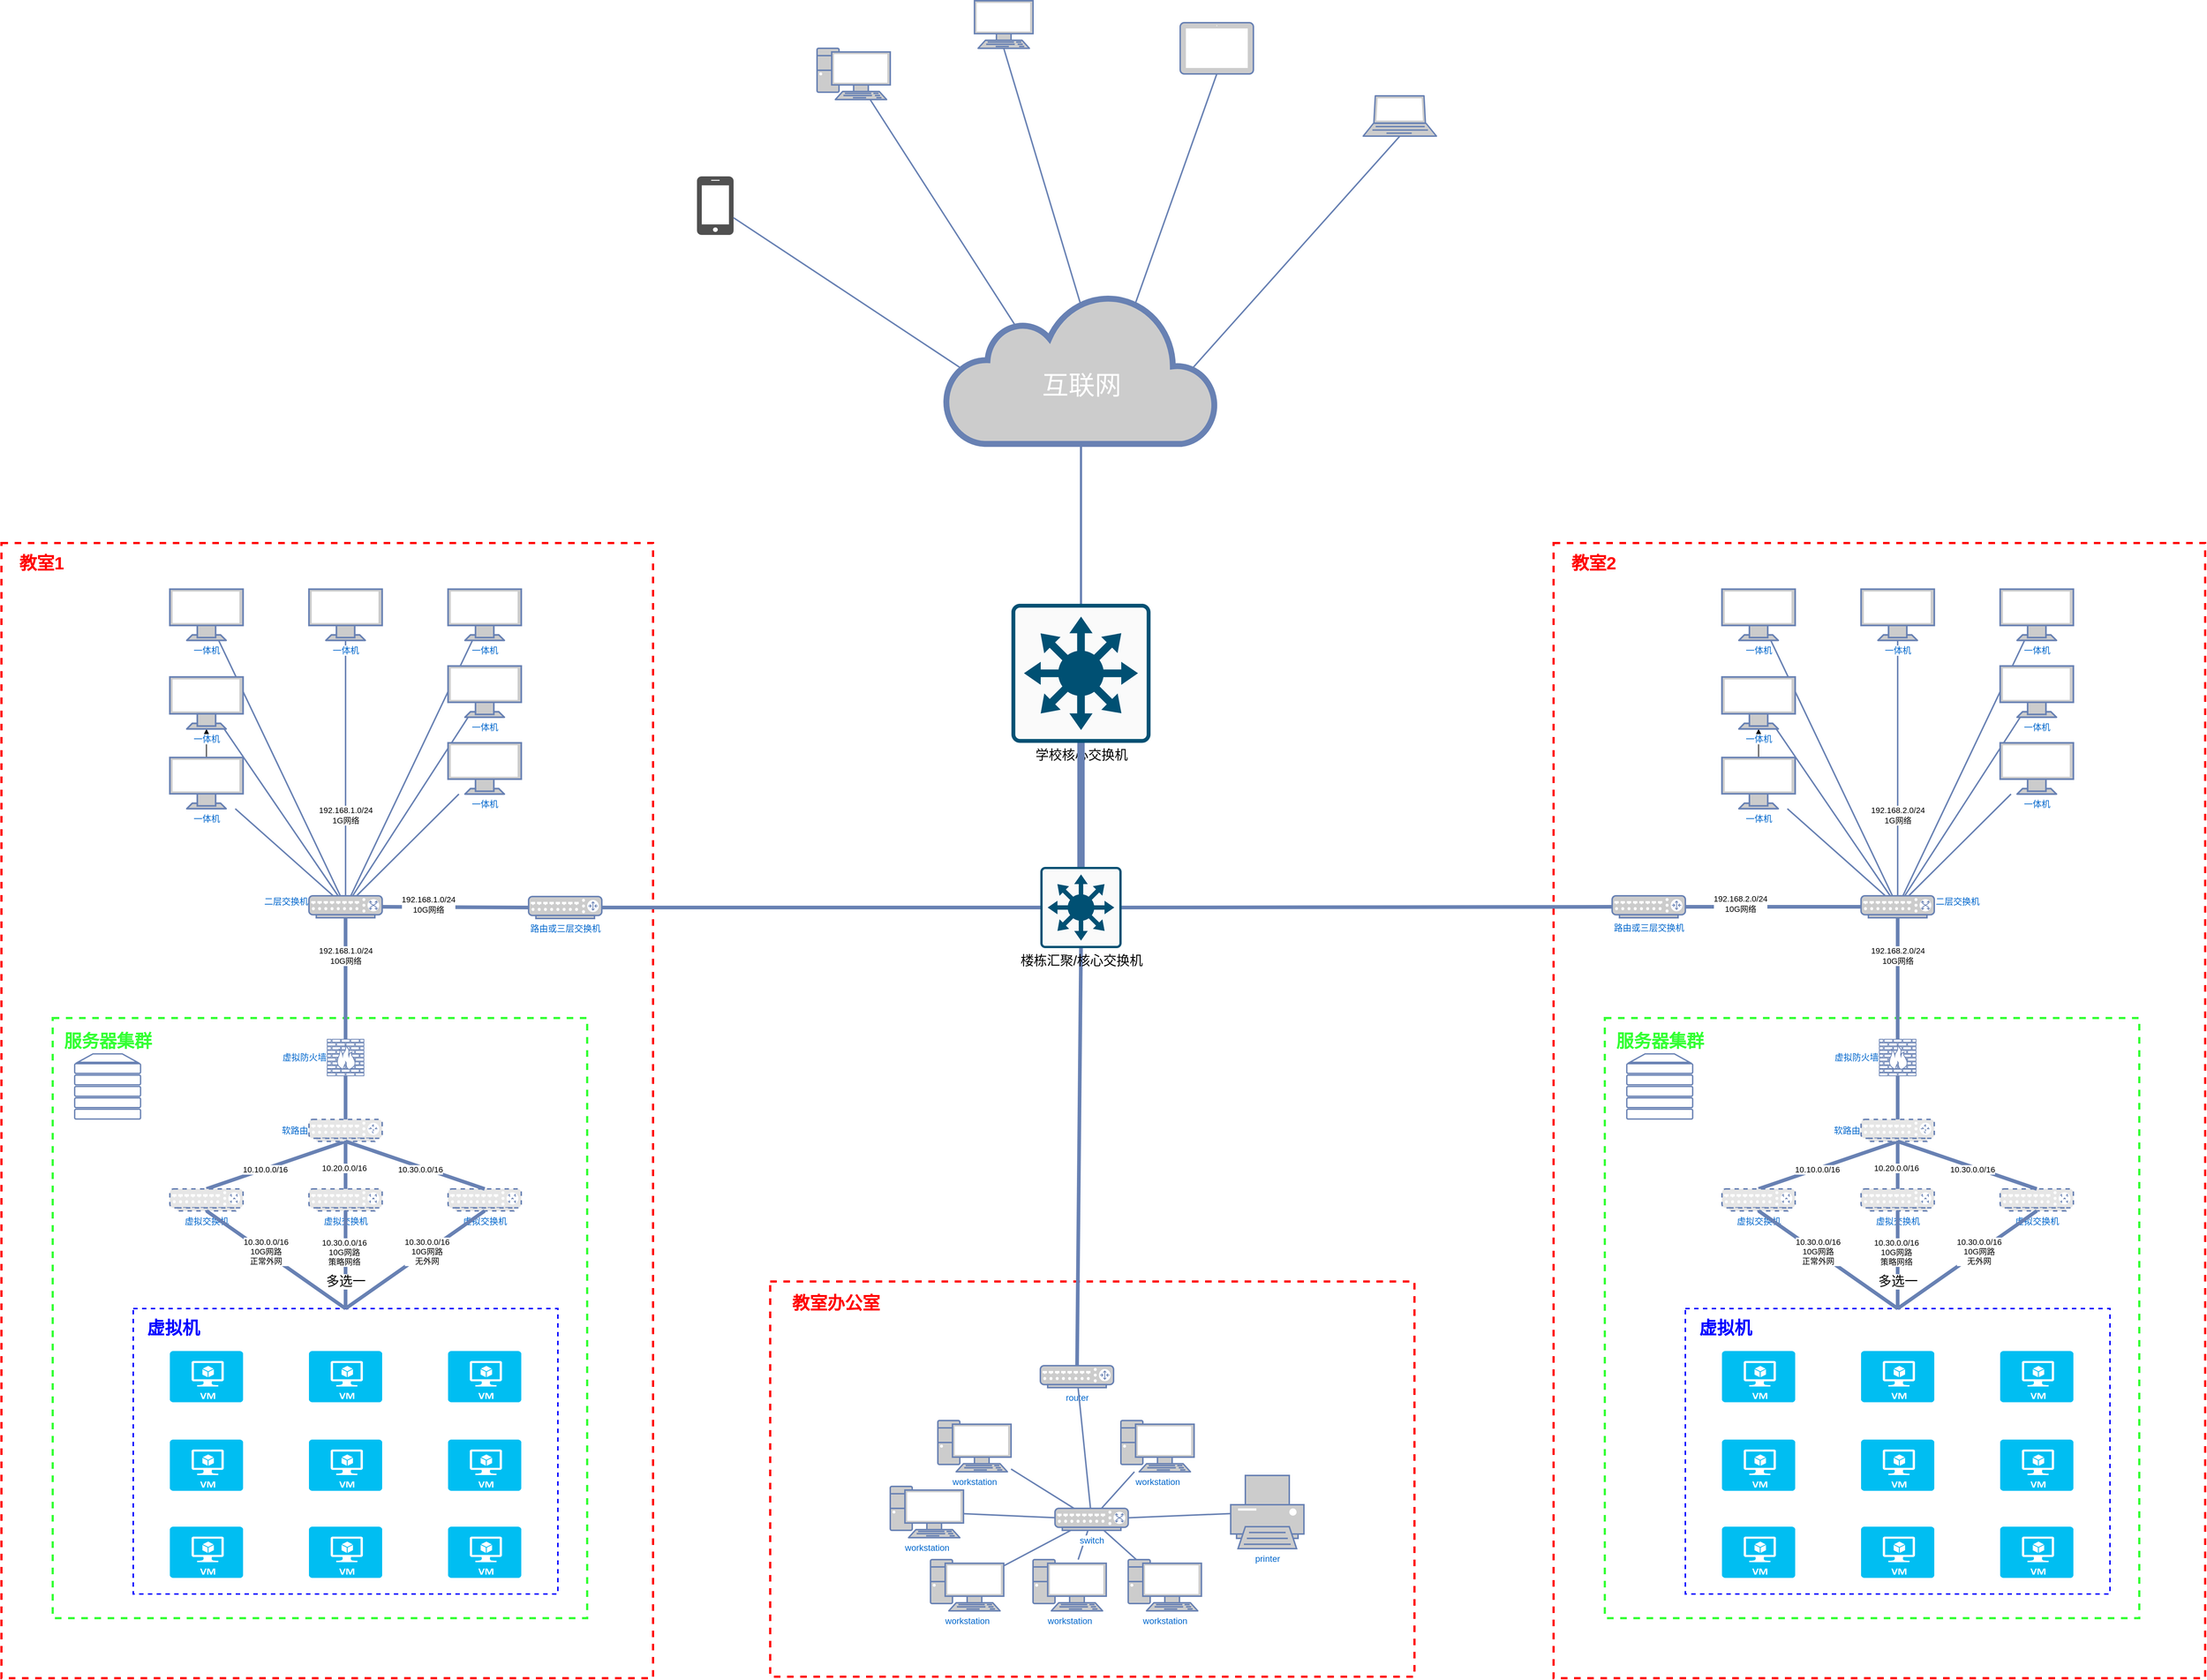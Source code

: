 <mxfile version="25.0.1">
  <diagram name="Page-1" id="d66fe2ae-3e9f-cf2f-6d29-e24063ad5d60">
    <mxGraphModel dx="7420" dy="3810" grid="1" gridSize="10" guides="1" tooltips="1" connect="1" arrows="1" fold="1" page="1" pageScale="1" pageWidth="1100" pageHeight="850" background="none" math="0" shadow="0">
      <root>
        <mxCell id="0" />
        <mxCell id="1" parent="0" />
        <mxCell id="jQbY-VFzGhRPJN1Kly41-76" value="" style="rounded=0;whiteSpace=wrap;html=1;fillColor=none;dashed=1;strokeWidth=3;labelPosition=left;verticalLabelPosition=top;align=right;verticalAlign=bottom;strokeColor=#FF0000;" vertex="1" parent="1">
          <mxGeometry x="-1050" y="1070" width="880" height="540" as="geometry" />
        </mxCell>
        <mxCell id="jQbY-VFzGhRPJN1Kly41-2" value="" style="rounded=0;whiteSpace=wrap;html=1;fillColor=none;dashed=1;strokeColor=#0000FF;strokeWidth=2;" vertex="1" parent="1">
          <mxGeometry x="-1920" y="1107" width="580" height="390" as="geometry" />
        </mxCell>
        <mxCell id="jQbY-VFzGhRPJN1Kly41-14" value="" style="rounded=0;whiteSpace=wrap;html=1;fillColor=none;dashed=1;strokeWidth=3;strokeColor=#33FF33;" vertex="1" parent="1">
          <mxGeometry x="-2030" y="710" width="730" height="820" as="geometry" />
        </mxCell>
        <mxCell id="jQbY-VFzGhRPJN1Kly41-18" value="" style="rounded=0;whiteSpace=wrap;html=1;fillColor=none;dashed=1;strokeWidth=3;labelPosition=left;verticalLabelPosition=top;align=right;verticalAlign=bottom;strokeColor=#FF0000;" vertex="1" parent="1">
          <mxGeometry x="-2100" y="61" width="890" height="1551" as="geometry" />
        </mxCell>
        <mxCell id="5fc5e51f7ca293a3-122" value="&lt;font color=&quot;#33ff33&quot; style=&quot;font-size: 24px;&quot;&gt;&lt;b&gt;服务器集群&lt;/b&gt;&lt;/font&gt;" style="fontColor=#0066CC;verticalAlign=bottom;verticalLabelPosition=top;labelPosition=center;align=center;html=1;fillColor=none;strokeColor=#6881B3;gradientColor=none;gradientDirection=north;strokeWidth=2;shape=mxgraph.networks.server;rounded=1;shadow=0;comic=0;labelBackgroundColor=#ffffff;" parent="1" vertex="1">
          <mxGeometry x="-2000" y="759" width="90" height="89" as="geometry" />
        </mxCell>
        <mxCell id="5fc5e51f7ca293a3-123" style="edgeStyle=none;html=1;labelBackgroundColor=none;endArrow=none;strokeWidth=2;fontFamily=Verdana;fontSize=28;fontColor=#0066CC;rounded=0;strokeColor=#6881B3;" parent="1" source="5fc5e51f7ca293a3-130" target="5fc5e51f7ca293a3-131" edge="1">
          <mxGeometry relative="1" as="geometry" />
        </mxCell>
        <mxCell id="5fc5e51f7ca293a3-124" style="edgeStyle=none;html=1;labelBackgroundColor=none;endArrow=none;strokeWidth=2;fontFamily=Verdana;fontSize=28;fontColor=#0066CC;rounded=0;strokeColor=#6881B3;" parent="1" source="5fc5e51f7ca293a3-130" target="5fc5e51f7ca293a3-132" edge="1">
          <mxGeometry relative="1" as="geometry" />
        </mxCell>
        <mxCell id="8GZWlSdTsCK_pFLBvE7y-25" value="192.168.1.0/24&lt;div&gt;1G网络&lt;/div&gt;" style="edgeLabel;html=1;align=center;verticalAlign=middle;resizable=0;points=[];" parent="5fc5e51f7ca293a3-124" vertex="1" connectable="0">
          <mxGeometry x="-0.367" relative="1" as="geometry">
            <mxPoint as="offset" />
          </mxGeometry>
        </mxCell>
        <mxCell id="5fc5e51f7ca293a3-125" style="edgeStyle=none;html=1;labelBackgroundColor=none;endArrow=none;strokeWidth=2;fontFamily=Verdana;fontSize=28;fontColor=#0066CC;rounded=0;strokeColor=#6881B3;" parent="1" source="5fc5e51f7ca293a3-130" target="5fc5e51f7ca293a3-133" edge="1">
          <mxGeometry relative="1" as="geometry" />
        </mxCell>
        <mxCell id="5fc5e51f7ca293a3-126" style="edgeStyle=none;html=1;labelBackgroundColor=none;endArrow=none;strokeWidth=2;fontFamily=Verdana;fontSize=28;fontColor=#0066CC;rounded=0;strokeColor=#6881B3;" parent="1" source="5fc5e51f7ca293a3-130" target="5fc5e51f7ca293a3-136" edge="1">
          <mxGeometry relative="1" as="geometry" />
        </mxCell>
        <mxCell id="5fc5e51f7ca293a3-127" style="edgeStyle=none;html=1;labelBackgroundColor=none;endArrow=none;strokeWidth=2;fontFamily=Verdana;fontSize=28;fontColor=#0066CC;rounded=0;strokeColor=#6881B3;" parent="1" source="5fc5e51f7ca293a3-130" target="5fc5e51f7ca293a3-135" edge="1">
          <mxGeometry relative="1" as="geometry" />
        </mxCell>
        <mxCell id="5fc5e51f7ca293a3-128" style="edgeStyle=none;html=1;labelBackgroundColor=none;endArrow=none;strokeWidth=2;fontFamily=Verdana;fontSize=28;fontColor=#0066CC;rounded=0;strokeColor=#6881B3;" parent="1" source="5fc5e51f7ca293a3-130" target="5fc5e51f7ca293a3-134" edge="1">
          <mxGeometry relative="1" as="geometry" />
        </mxCell>
        <mxCell id="5fc5e51f7ca293a3-129" style="edgeStyle=none;html=1;labelBackgroundColor=none;endArrow=none;strokeWidth=5;fontFamily=Verdana;fontSize=28;fontColor=#0066CC;rounded=0;strokeColor=#6881B3;exitX=0.5;exitY=1;exitDx=0;exitDy=0;exitPerimeter=0;entryX=0.5;entryY=0;entryDx=0;entryDy=0;entryPerimeter=0;" parent="1" source="8GZWlSdTsCK_pFLBvE7y-20" target="8GZWlSdTsCK_pFLBvE7y-41" edge="1">
          <mxGeometry relative="1" as="geometry">
            <mxPoint x="-1638" y="969.5" as="sourcePoint" />
            <mxPoint x="-1630" y="965.5" as="targetPoint" />
          </mxGeometry>
        </mxCell>
        <mxCell id="8GZWlSdTsCK_pFLBvE7y-26" value="10.10.0.0/16" style="edgeLabel;html=1;align=center;verticalAlign=middle;resizable=0;points=[];" parent="5fc5e51f7ca293a3-129" vertex="1" connectable="0">
          <mxGeometry x="-0.079" y="2" relative="1" as="geometry">
            <mxPoint x="-23" y="6" as="offset" />
          </mxGeometry>
        </mxCell>
        <mxCell id="5fc5e51f7ca293a3-130" value="二层交换机&lt;div&gt;&lt;div&gt;&lt;div&gt;&lt;br&gt;&lt;/div&gt;&lt;/div&gt;&lt;/div&gt;" style="fontColor=#0066CC;verticalAlign=middle;verticalLabelPosition=middle;labelPosition=left;align=right;html=1;fillColor=#CCCCCC;strokeColor=#6881B3;gradientColor=none;gradientDirection=north;strokeWidth=2;shape=mxgraph.networks.switch;rounded=1;shadow=0;comic=0;labelBackgroundColor=#ffffff;" parent="1" vertex="1">
          <mxGeometry x="-1680" y="543" width="100" height="30" as="geometry" />
        </mxCell>
        <mxCell id="5fc5e51f7ca293a3-131" value="一体机" style="fontColor=#0066CC;verticalAlign=top;verticalLabelPosition=bottom;labelPosition=center;align=center;html=1;fillColor=#CCCCCC;strokeColor=#6881B3;gradientColor=none;gradientDirection=north;strokeWidth=2;shape=mxgraph.networks.monitor;rounded=1;shadow=0;comic=0;labelBackgroundColor=#ffffff;outlineConnect=0;" parent="1" vertex="1">
          <mxGeometry x="-1870" y="124" width="100" height="70" as="geometry" />
        </mxCell>
        <mxCell id="5fc5e51f7ca293a3-132" value="一体机" style="fontColor=#0066CC;verticalAlign=top;verticalLabelPosition=bottom;labelPosition=center;align=center;html=1;fillColor=#CCCCCC;strokeColor=#6881B3;gradientColor=none;gradientDirection=north;strokeWidth=2;shape=mxgraph.networks.monitor;rounded=1;shadow=0;comic=0;labelBackgroundColor=#ffffff;outlineConnect=0;" parent="1" vertex="1">
          <mxGeometry x="-1680" y="124" width="100" height="70" as="geometry" />
        </mxCell>
        <mxCell id="5fc5e51f7ca293a3-133" value="一体机" style="fontColor=#0066CC;verticalAlign=top;verticalLabelPosition=bottom;labelPosition=center;align=center;html=1;fillColor=#CCCCCC;strokeColor=#6881B3;gradientColor=none;gradientDirection=north;strokeWidth=2;shape=mxgraph.networks.monitor;rounded=1;shadow=0;comic=0;labelBackgroundColor=#ffffff;outlineConnect=0;" parent="1" vertex="1">
          <mxGeometry x="-1490" y="124" width="100" height="70" as="geometry" />
        </mxCell>
        <mxCell id="8GZWlSdTsCK_pFLBvE7y-11" value="" style="edgeStyle=none;rounded=0;orthogonalLoop=1;jettySize=auto;html=1;" parent="1" source="5fc5e51f7ca293a3-134" target="5fc5e51f7ca293a3-138" edge="1">
          <mxGeometry relative="1" as="geometry" />
        </mxCell>
        <mxCell id="8GZWlSdTsCK_pFLBvE7y-12" value="Text" style="edgeLabel;html=1;align=center;verticalAlign=middle;resizable=0;points=[];" parent="8GZWlSdTsCK_pFLBvE7y-11" vertex="1" connectable="0">
          <mxGeometry x="0.378" y="-5" relative="1" as="geometry">
            <mxPoint y="1" as="offset" />
          </mxGeometry>
        </mxCell>
        <mxCell id="5fc5e51f7ca293a3-134" value="一体机" style="fontColor=#0066CC;verticalAlign=top;verticalLabelPosition=bottom;labelPosition=center;align=center;html=1;fillColor=#CCCCCC;strokeColor=#6881B3;gradientColor=none;gradientDirection=north;strokeWidth=2;shape=mxgraph.networks.monitor;rounded=1;shadow=0;comic=0;labelBackgroundColor=#ffffff;outlineConnect=0;" parent="1" vertex="1">
          <mxGeometry x="-1870" y="354" width="100" height="70" as="geometry" />
        </mxCell>
        <mxCell id="5fc5e51f7ca293a3-135" value="一体机" style="fontColor=#0066CC;verticalAlign=top;verticalLabelPosition=bottom;labelPosition=center;align=center;html=1;fillColor=#CCCCCC;strokeColor=#6881B3;gradientColor=none;gradientDirection=north;strokeWidth=2;shape=mxgraph.networks.monitor;rounded=1;shadow=0;comic=0;labelBackgroundColor=#ffffff;outlineConnect=0;" parent="1" vertex="1">
          <mxGeometry x="-1490" y="229" width="100" height="70" as="geometry" />
        </mxCell>
        <mxCell id="5fc5e51f7ca293a3-136" value="一体机" style="fontColor=#0066CC;verticalAlign=top;verticalLabelPosition=bottom;labelPosition=center;align=center;html=1;fillColor=#CCCCCC;strokeColor=#6881B3;gradientColor=none;gradientDirection=north;strokeWidth=2;shape=mxgraph.networks.monitor;rounded=1;shadow=0;comic=0;labelBackgroundColor=#ffffff;outlineConnect=0;" parent="1" vertex="1">
          <mxGeometry x="-1490" y="334" width="100" height="70" as="geometry" />
        </mxCell>
        <mxCell id="5fc5e51f7ca293a3-137" style="edgeStyle=none;html=1;labelBackgroundColor=none;endArrow=none;strokeWidth=2;fontFamily=Verdana;fontSize=28;fontColor=#0066CC;rounded=0;strokeColor=#6881B3;" parent="1" source="5fc5e51f7ca293a3-138" target="5fc5e51f7ca293a3-130" edge="1">
          <mxGeometry relative="1" as="geometry" />
        </mxCell>
        <mxCell id="5fc5e51f7ca293a3-138" value="一体机" style="fontColor=#0066CC;verticalAlign=top;verticalLabelPosition=bottom;labelPosition=center;align=center;html=1;fillColor=#CCCCCC;strokeColor=#6881B3;gradientColor=none;gradientDirection=north;strokeWidth=2;shape=mxgraph.networks.monitor;rounded=1;shadow=0;comic=0;labelBackgroundColor=#ffffff;outlineConnect=0;" parent="1" vertex="1">
          <mxGeometry x="-1870" y="244" width="100" height="71" as="geometry" />
        </mxCell>
        <mxCell id="5fc5e51f7ca293a3-197" style="edgeStyle=none;html=1;labelBackgroundColor=none;endArrow=none;strokeWidth=5;fontFamily=Verdana;fontSize=28;fontColor=#0066CC;rounded=0;strokeColor=#6881B3;entryX=0.5;entryY=1;entryDx=0;entryDy=0;entryPerimeter=0;" parent="1" source="5fc5e51f7ca293a3-198" target="jQbY-VFzGhRPJN1Kly41-79" edge="1">
          <mxGeometry relative="1" as="geometry">
            <mxPoint x="-614" y="810" as="targetPoint" />
          </mxGeometry>
        </mxCell>
        <mxCell id="5fc5e51f7ca293a3-198" value="router" style="fontColor=#0066CC;verticalAlign=top;verticalLabelPosition=bottom;labelPosition=center;align=center;html=1;fillColor=#CCCCCC;strokeColor=#6881B3;gradientColor=none;gradientDirection=north;strokeWidth=2;shape=mxgraph.networks.router;rounded=1;shadow=0;comic=0;labelBackgroundColor=#ffffff;" parent="1" vertex="1">
          <mxGeometry x="-681" y="1185" width="100" height="30" as="geometry" />
        </mxCell>
        <mxCell id="5fc5e51f7ca293a3-199" style="edgeStyle=none;html=1;labelBackgroundColor=none;endArrow=none;strokeWidth=2;fontFamily=Verdana;fontSize=28;fontColor=#0066CC;rounded=0;strokeColor=#6881B3;" parent="1" source="5fc5e51f7ca293a3-206" target="5fc5e51f7ca293a3-207" edge="1">
          <mxGeometry relative="1" as="geometry" />
        </mxCell>
        <mxCell id="5fc5e51f7ca293a3-200" style="edgeStyle=none;html=1;labelBackgroundColor=none;endArrow=none;strokeWidth=2;fontFamily=Verdana;fontSize=28;fontColor=#0066CC;rounded=0;strokeColor=#6881B3;" parent="1" source="5fc5e51f7ca293a3-206" target="5fc5e51f7ca293a3-208" edge="1">
          <mxGeometry relative="1" as="geometry" />
        </mxCell>
        <mxCell id="5fc5e51f7ca293a3-201" style="edgeStyle=none;html=1;labelBackgroundColor=none;endArrow=none;strokeWidth=2;fontFamily=Verdana;fontSize=28;fontColor=#0066CC;rounded=0;strokeColor=#6881B3;" parent="1" source="5fc5e51f7ca293a3-206" target="5fc5e51f7ca293a3-209" edge="1">
          <mxGeometry relative="1" as="geometry" />
        </mxCell>
        <mxCell id="5fc5e51f7ca293a3-202" style="edgeStyle=none;html=1;labelBackgroundColor=none;endArrow=none;strokeWidth=2;fontFamily=Verdana;fontSize=28;fontColor=#0066CC;rounded=0;strokeColor=#6881B3;" parent="1" source="5fc5e51f7ca293a3-206" target="5fc5e51f7ca293a3-212" edge="1">
          <mxGeometry relative="1" as="geometry" />
        </mxCell>
        <mxCell id="5fc5e51f7ca293a3-203" style="edgeStyle=none;html=1;labelBackgroundColor=none;endArrow=none;strokeWidth=2;fontFamily=Verdana;fontSize=28;fontColor=#0066CC;rounded=0;strokeColor=#6881B3;" parent="1" source="5fc5e51f7ca293a3-206" target="5fc5e51f7ca293a3-211" edge="1">
          <mxGeometry relative="1" as="geometry" />
        </mxCell>
        <mxCell id="5fc5e51f7ca293a3-204" style="edgeStyle=none;html=1;labelBackgroundColor=none;endArrow=none;strokeWidth=2;fontFamily=Verdana;fontSize=28;fontColor=#0066CC;rounded=0;strokeColor=#6881B3;" parent="1" source="5fc5e51f7ca293a3-206" target="5fc5e51f7ca293a3-210" edge="1">
          <mxGeometry relative="1" as="geometry" />
        </mxCell>
        <mxCell id="5fc5e51f7ca293a3-205" style="edgeStyle=none;html=1;labelBackgroundColor=none;endArrow=none;strokeWidth=2;fontFamily=Verdana;fontSize=28;fontColor=#0066CC;rounded=0;strokeColor=#6881B3;" parent="1" source="5fc5e51f7ca293a3-206" target="5fc5e51f7ca293a3-198" edge="1">
          <mxGeometry relative="1" as="geometry" />
        </mxCell>
        <mxCell id="5fc5e51f7ca293a3-206" value="switch" style="fontColor=#0066CC;verticalAlign=top;verticalLabelPosition=bottom;labelPosition=center;align=center;html=1;fillColor=#CCCCCC;strokeColor=#6881B3;gradientColor=none;gradientDirection=north;strokeWidth=2;shape=mxgraph.networks.switch;rounded=1;shadow=0;comic=0;labelBackgroundColor=#ffffff;" parent="1" vertex="1">
          <mxGeometry x="-661" y="1380" width="100" height="30" as="geometry" />
        </mxCell>
        <mxCell id="5fc5e51f7ca293a3-207" value="workstation" style="fontColor=#0066CC;verticalAlign=top;verticalLabelPosition=bottom;labelPosition=center;align=center;html=1;fillColor=#CCCCCC;strokeColor=#6881B3;gradientColor=none;gradientDirection=north;strokeWidth=2;shape=mxgraph.networks.pc;rounded=1;shadow=0;comic=0;labelBackgroundColor=#ffffff;" parent="1" vertex="1">
          <mxGeometry x="-821" y="1260" width="100" height="70" as="geometry" />
        </mxCell>
        <mxCell id="5fc5e51f7ca293a3-208" value="workstation" style="fontColor=#0066CC;verticalAlign=top;verticalLabelPosition=bottom;labelPosition=center;align=center;html=1;fillColor=#CCCCCC;strokeColor=#6881B3;gradientColor=none;gradientDirection=north;strokeWidth=2;shape=mxgraph.networks.pc;rounded=1;shadow=0;comic=0;labelBackgroundColor=#ffffff;" parent="1" vertex="1">
          <mxGeometry x="-886" y="1350" width="100" height="70" as="geometry" />
        </mxCell>
        <mxCell id="5fc5e51f7ca293a3-209" value="workstation" style="fontColor=#0066CC;verticalAlign=top;verticalLabelPosition=bottom;labelPosition=center;align=center;html=1;fillColor=#CCCCCC;strokeColor=#6881B3;gradientColor=none;gradientDirection=north;strokeWidth=2;shape=mxgraph.networks.pc;rounded=1;shadow=0;comic=0;labelBackgroundColor=#ffffff;" parent="1" vertex="1">
          <mxGeometry x="-571" y="1260" width="100" height="70" as="geometry" />
        </mxCell>
        <mxCell id="5fc5e51f7ca293a3-210" value="workstation" style="fontColor=#0066CC;verticalAlign=top;verticalLabelPosition=bottom;labelPosition=center;align=center;html=1;fillColor=#CCCCCC;strokeColor=#6881B3;gradientColor=none;gradientDirection=north;strokeWidth=2;shape=mxgraph.networks.pc;rounded=1;shadow=0;comic=0;labelBackgroundColor=#ffffff;" parent="1" vertex="1">
          <mxGeometry x="-831" y="1450" width="100" height="70" as="geometry" />
        </mxCell>
        <mxCell id="5fc5e51f7ca293a3-211" value="workstation" style="fontColor=#0066CC;verticalAlign=top;verticalLabelPosition=bottom;labelPosition=center;align=center;html=1;fillColor=#CCCCCC;strokeColor=#6881B3;gradientColor=none;gradientDirection=north;strokeWidth=2;shape=mxgraph.networks.pc;rounded=1;shadow=0;comic=0;labelBackgroundColor=#ffffff;" parent="1" vertex="1">
          <mxGeometry x="-691" y="1450" width="100" height="70" as="geometry" />
        </mxCell>
        <mxCell id="5fc5e51f7ca293a3-212" value="workstation" style="fontColor=#0066CC;verticalAlign=top;verticalLabelPosition=bottom;labelPosition=center;align=center;html=1;fillColor=#CCCCCC;strokeColor=#6881B3;gradientColor=none;gradientDirection=north;strokeWidth=2;shape=mxgraph.networks.pc;rounded=1;shadow=0;comic=0;labelBackgroundColor=#ffffff;" parent="1" vertex="1">
          <mxGeometry x="-561" y="1450" width="100" height="70" as="geometry" />
        </mxCell>
        <mxCell id="5fc5e51f7ca293a3-213" style="edgeStyle=none;html=1;labelBackgroundColor=none;endArrow=none;strokeWidth=2;fontFamily=Verdana;fontSize=28;fontColor=#0066CC;rounded=0;strokeColor=#6881B3;" parent="1" source="5fc5e51f7ca293a3-214" target="5fc5e51f7ca293a3-206" edge="1">
          <mxGeometry relative="1" as="geometry" />
        </mxCell>
        <mxCell id="5fc5e51f7ca293a3-214" value="printer" style="fontColor=#0066CC;verticalAlign=top;verticalLabelPosition=bottom;labelPosition=center;align=center;html=1;fillColor=#CCCCCC;strokeColor=#6881B3;gradientColor=none;gradientDirection=north;strokeWidth=2;shape=mxgraph.networks.printer;rounded=1;shadow=0;comic=0;labelBackgroundColor=#ffffff;" parent="1" vertex="1">
          <mxGeometry x="-421" y="1335" width="100" height="100" as="geometry" />
        </mxCell>
        <mxCell id="8GZWlSdTsCK_pFLBvE7y-19" style="edgeStyle=none;html=1;labelBackgroundColor=none;endArrow=none;strokeWidth=5;fontFamily=Verdana;fontSize=28;fontColor=#0066CC;rounded=0;strokeColor=#6881B3;exitX=0.5;exitY=1;exitDx=0;exitDy=0;exitPerimeter=0;entryX=0.5;entryY=0;entryDx=0;entryDy=0;entryPerimeter=0;" parent="1" source="jQbY-VFzGhRPJN1Kly41-15" target="8GZWlSdTsCK_pFLBvE7y-20" edge="1">
          <mxGeometry relative="1" as="geometry">
            <mxPoint x="-1572" y="434" as="sourcePoint" />
            <mxPoint x="-1447" y="575" as="targetPoint" />
          </mxGeometry>
        </mxCell>
        <mxCell id="8GZWlSdTsCK_pFLBvE7y-20" value="软路由" style="fontColor=#0066CC;verticalAlign=middle;verticalLabelPosition=middle;labelPosition=left;align=right;html=1;outlineConnect=0;fillColor=#E6E6E6;strokeColor=#6881B3;gradientColor=none;gradientDirection=north;strokeWidth=2;shape=mxgraph.networks.router;shadow=0;dashed=1;" parent="1" vertex="1">
          <mxGeometry x="-1680" y="848.5" width="100" height="30" as="geometry" />
        </mxCell>
        <mxCell id="8GZWlSdTsCK_pFLBvE7y-28" value="" style="verticalLabelPosition=bottom;html=1;verticalAlign=top;align=center;strokeColor=none;fillColor=#00BEF2;shape=mxgraph.azure.virtual_machine;" parent="1" vertex="1">
          <mxGeometry x="-1870" y="1165" width="100" height="70" as="geometry" />
        </mxCell>
        <mxCell id="8GZWlSdTsCK_pFLBvE7y-29" value="" style="verticalLabelPosition=bottom;html=1;verticalAlign=top;align=center;strokeColor=none;fillColor=#00BEF2;shape=mxgraph.azure.virtual_machine;" parent="1" vertex="1">
          <mxGeometry x="-1490" y="1165" width="100" height="70" as="geometry" />
        </mxCell>
        <mxCell id="8GZWlSdTsCK_pFLBvE7y-31" value="" style="verticalLabelPosition=bottom;html=1;verticalAlign=top;align=center;strokeColor=none;fillColor=#00BEF2;shape=mxgraph.azure.virtual_machine;" parent="1" vertex="1">
          <mxGeometry x="-1870" y="1286" width="100" height="70" as="geometry" />
        </mxCell>
        <mxCell id="8GZWlSdTsCK_pFLBvE7y-32" value="" style="verticalLabelPosition=bottom;html=1;verticalAlign=top;align=center;strokeColor=none;fillColor=#00BEF2;shape=mxgraph.azure.virtual_machine;" parent="1" vertex="1">
          <mxGeometry x="-1490" y="1286" width="100" height="70" as="geometry" />
        </mxCell>
        <mxCell id="8GZWlSdTsCK_pFLBvE7y-38" value="" style="verticalLabelPosition=bottom;html=1;verticalAlign=top;align=center;strokeColor=none;fillColor=#00BEF2;shape=mxgraph.azure.virtual_machine;" parent="1" vertex="1">
          <mxGeometry x="-1870" y="1405" width="100" height="70" as="geometry" />
        </mxCell>
        <mxCell id="8GZWlSdTsCK_pFLBvE7y-39" value="" style="verticalLabelPosition=bottom;html=1;verticalAlign=top;align=center;strokeColor=none;fillColor=#00BEF2;shape=mxgraph.azure.virtual_machine;" parent="1" vertex="1">
          <mxGeometry x="-1490" y="1405" width="100" height="70" as="geometry" />
        </mxCell>
        <mxCell id="8GZWlSdTsCK_pFLBvE7y-40" value="" style="verticalLabelPosition=bottom;html=1;verticalAlign=top;align=center;strokeColor=none;fillColor=#00BEF2;shape=mxgraph.azure.virtual_machine;" parent="1" vertex="1">
          <mxGeometry x="-1680" y="1405" width="100" height="70" as="geometry" />
        </mxCell>
        <mxCell id="8GZWlSdTsCK_pFLBvE7y-41" value="虚拟交换机" style="fontColor=#0066CC;verticalAlign=top;verticalLabelPosition=bottom;labelPosition=center;align=center;html=1;fillColor=#E6E6E6;strokeColor=#6881B3;gradientColor=none;gradientDirection=north;strokeWidth=2;shape=mxgraph.networks.switch;rounded=1;shadow=0;comic=0;labelBackgroundColor=#ffffff;dashed=1;" parent="1" vertex="1">
          <mxGeometry x="-1870" y="943.5" width="100" height="30" as="geometry" />
        </mxCell>
        <mxCell id="8GZWlSdTsCK_pFLBvE7y-45" value="" style="verticalLabelPosition=bottom;html=1;verticalAlign=top;align=center;strokeColor=none;fillColor=#00BEF2;shape=mxgraph.azure.virtual_machine;" parent="1" vertex="1">
          <mxGeometry x="-1680" y="1165" width="100" height="70" as="geometry" />
        </mxCell>
        <mxCell id="8GZWlSdTsCK_pFLBvE7y-46" value="" style="verticalLabelPosition=bottom;html=1;verticalAlign=top;align=center;strokeColor=none;fillColor=#00BEF2;shape=mxgraph.azure.virtual_machine;" parent="1" vertex="1">
          <mxGeometry x="-1680" y="1286" width="100" height="70" as="geometry" />
        </mxCell>
        <mxCell id="8GZWlSdTsCK_pFLBvE7y-49" value="&lt;div&gt;&lt;div&gt;&lt;div&gt;虚拟交换机&lt;/div&gt;&lt;/div&gt;&lt;/div&gt;" style="fontColor=#0066CC;verticalAlign=top;verticalLabelPosition=bottom;labelPosition=center;align=center;html=1;fillColor=#E6E6E6;strokeColor=#6881B3;gradientColor=none;gradientDirection=north;strokeWidth=2;shape=mxgraph.networks.switch;rounded=1;shadow=0;comic=0;labelBackgroundColor=#ffffff;dashed=1;" parent="1" vertex="1">
          <mxGeometry x="-1680" y="943.5" width="100" height="30" as="geometry" />
        </mxCell>
        <mxCell id="8GZWlSdTsCK_pFLBvE7y-50" value="&lt;div&gt;&lt;div&gt;&lt;div&gt;虚拟交换机&lt;/div&gt;&lt;/div&gt;&lt;/div&gt;" style="fontColor=#0066CC;verticalAlign=top;verticalLabelPosition=bottom;labelPosition=center;align=center;html=1;fillColor=#E6E6E6;strokeColor=#6881B3;gradientColor=none;gradientDirection=north;strokeWidth=2;shape=mxgraph.networks.switch;rounded=1;shadow=0;comic=0;labelBackgroundColor=#ffffff;dashed=1;" parent="1" vertex="1">
          <mxGeometry x="-1490" y="943.5" width="100" height="30" as="geometry" />
        </mxCell>
        <mxCell id="8GZWlSdTsCK_pFLBvE7y-51" style="edgeStyle=none;html=1;labelBackgroundColor=none;endArrow=none;strokeWidth=5;fontFamily=Verdana;fontSize=28;fontColor=#0066CC;rounded=0;strokeColor=#6881B3;exitX=0.5;exitY=0;exitDx=0;exitDy=0;exitPerimeter=0;entryX=0.5;entryY=1;entryDx=0;entryDy=0;entryPerimeter=0;" parent="1" source="8GZWlSdTsCK_pFLBvE7y-50" target="8GZWlSdTsCK_pFLBvE7y-20" edge="1">
          <mxGeometry relative="1" as="geometry">
            <mxPoint x="-1620" y="839.5" as="sourcePoint" />
            <mxPoint x="-1813" y="1024.5" as="targetPoint" />
          </mxGeometry>
        </mxCell>
        <mxCell id="8GZWlSdTsCK_pFLBvE7y-52" value="10.30.0.0/16" style="edgeLabel;html=1;align=center;verticalAlign=middle;resizable=0;points=[];" parent="8GZWlSdTsCK_pFLBvE7y-51" vertex="1" connectable="0">
          <mxGeometry x="-0.079" y="2" relative="1" as="geometry">
            <mxPoint y="1" as="offset" />
          </mxGeometry>
        </mxCell>
        <mxCell id="8GZWlSdTsCK_pFLBvE7y-53" style="edgeStyle=none;html=1;labelBackgroundColor=none;endArrow=none;strokeWidth=5;fontFamily=Verdana;fontSize=28;fontColor=#0066CC;rounded=0;strokeColor=#6881B3;exitX=0.5;exitY=0;exitDx=0;exitDy=0;exitPerimeter=0;entryX=0.5;entryY=1;entryDx=0;entryDy=0;entryPerimeter=0;" parent="1" source="8GZWlSdTsCK_pFLBvE7y-49" target="8GZWlSdTsCK_pFLBvE7y-20" edge="1">
          <mxGeometry relative="1" as="geometry">
            <mxPoint x="-1433" y="1024.5" as="sourcePoint" />
            <mxPoint x="-1620" y="835.5" as="targetPoint" />
          </mxGeometry>
        </mxCell>
        <mxCell id="8GZWlSdTsCK_pFLBvE7y-54" value="10.20.0.0/16" style="edgeLabel;html=1;align=center;verticalAlign=middle;resizable=0;points=[];" parent="8GZWlSdTsCK_pFLBvE7y-53" vertex="1" connectable="0">
          <mxGeometry x="-0.079" y="2" relative="1" as="geometry">
            <mxPoint y="1" as="offset" />
          </mxGeometry>
        </mxCell>
        <mxCell id="jQbY-VFzGhRPJN1Kly41-3" style="edgeStyle=none;html=1;labelBackgroundColor=none;endArrow=none;strokeWidth=5;fontFamily=Verdana;fontSize=28;fontColor=#0066CC;rounded=0;strokeColor=#6881B3;exitX=0.5;exitY=0;exitDx=0;exitDy=0;entryX=0.5;entryY=1;entryDx=0;entryDy=0;entryPerimeter=0;" edge="1" parent="1" source="jQbY-VFzGhRPJN1Kly41-2" target="8GZWlSdTsCK_pFLBvE7y-50">
          <mxGeometry relative="1" as="geometry">
            <mxPoint x="-1430" y="954" as="sourcePoint" />
            <mxPoint x="-1620" y="889" as="targetPoint" />
          </mxGeometry>
        </mxCell>
        <mxCell id="jQbY-VFzGhRPJN1Kly41-4" value="10.30.0.0/16&lt;div&gt;10G网路&lt;/div&gt;&lt;div&gt;无外网&lt;/div&gt;" style="edgeLabel;html=1;align=center;verticalAlign=middle;resizable=0;points=[];" vertex="1" connectable="0" parent="jQbY-VFzGhRPJN1Kly41-3">
          <mxGeometry x="-0.079" y="2" relative="1" as="geometry">
            <mxPoint x="24" y="-15" as="offset" />
          </mxGeometry>
        </mxCell>
        <mxCell id="jQbY-VFzGhRPJN1Kly41-7" style="edgeStyle=none;html=1;labelBackgroundColor=none;endArrow=none;strokeWidth=5;fontFamily=Verdana;fontSize=28;fontColor=#0066CC;rounded=0;strokeColor=#6881B3;entryX=0.5;entryY=1;entryDx=0;entryDy=0;entryPerimeter=0;exitX=0.5;exitY=0;exitDx=0;exitDy=0;" edge="1" parent="1" source="jQbY-VFzGhRPJN1Kly41-2" target="8GZWlSdTsCK_pFLBvE7y-49">
          <mxGeometry relative="1" as="geometry">
            <mxPoint x="-1630" y="1182" as="sourcePoint" />
            <mxPoint x="-1430" y="984" as="targetPoint" />
          </mxGeometry>
        </mxCell>
        <mxCell id="jQbY-VFzGhRPJN1Kly41-8" value="10.30.0.0/16&lt;div&gt;10G网路&lt;/div&gt;&lt;div&gt;策略网络&lt;/div&gt;" style="edgeLabel;html=1;align=center;verticalAlign=middle;resizable=0;points=[];" vertex="1" connectable="0" parent="jQbY-VFzGhRPJN1Kly41-7">
          <mxGeometry x="-0.079" y="2" relative="1" as="geometry">
            <mxPoint y="-16" as="offset" />
          </mxGeometry>
        </mxCell>
        <mxCell id="jQbY-VFzGhRPJN1Kly41-13" value="&lt;font style=&quot;font-size: 18px;&quot;&gt;多选一&lt;/font&gt;" style="edgeLabel;html=1;align=center;verticalAlign=middle;resizable=0;points=[];" vertex="1" connectable="0" parent="jQbY-VFzGhRPJN1Kly41-7">
          <mxGeometry x="-0.683" relative="1" as="geometry">
            <mxPoint y="-16" as="offset" />
          </mxGeometry>
        </mxCell>
        <mxCell id="jQbY-VFzGhRPJN1Kly41-10" style="edgeStyle=none;html=1;labelBackgroundColor=none;endArrow=none;strokeWidth=5;fontFamily=Verdana;fontSize=28;fontColor=#0066CC;rounded=0;strokeColor=#6881B3;entryX=0.5;entryY=1;entryDx=0;entryDy=0;entryPerimeter=0;exitX=0.5;exitY=0;exitDx=0;exitDy=0;" edge="1" parent="1" source="jQbY-VFzGhRPJN1Kly41-2" target="8GZWlSdTsCK_pFLBvE7y-41">
          <mxGeometry relative="1" as="geometry">
            <mxPoint x="-1640" y="1111" as="sourcePoint" />
            <mxPoint x="-1620" y="984" as="targetPoint" />
          </mxGeometry>
        </mxCell>
        <mxCell id="jQbY-VFzGhRPJN1Kly41-11" value="10.30.0.0/16&lt;div&gt;10G网路&lt;/div&gt;&lt;div&gt;正常外网&lt;/div&gt;" style="edgeLabel;html=1;align=center;verticalAlign=middle;resizable=0;points=[];" vertex="1" connectable="0" parent="jQbY-VFzGhRPJN1Kly41-10">
          <mxGeometry x="-0.079" y="2" relative="1" as="geometry">
            <mxPoint x="-21" y="-18" as="offset" />
          </mxGeometry>
        </mxCell>
        <mxCell id="jQbY-VFzGhRPJN1Kly41-16" value="" style="edgeStyle=none;html=1;labelBackgroundColor=none;endArrow=none;strokeWidth=5;fontFamily=Verdana;fontSize=28;fontColor=#0066CC;rounded=0;strokeColor=#6881B3;exitX=0.5;exitY=1;exitDx=0;exitDy=0;exitPerimeter=0;entryX=0.5;entryY=0;entryDx=0;entryDy=0;entryPerimeter=0;" edge="1" parent="1" source="5fc5e51f7ca293a3-130" target="jQbY-VFzGhRPJN1Kly41-15">
          <mxGeometry relative="1" as="geometry">
            <mxPoint x="-1630" y="573" as="sourcePoint" />
            <mxPoint x="-1630" y="849" as="targetPoint" />
          </mxGeometry>
        </mxCell>
        <mxCell id="jQbY-VFzGhRPJN1Kly41-17" value="192.168.1.0/24&lt;div&gt;10G网络&lt;/div&gt;" style="edgeLabel;html=1;align=center;verticalAlign=middle;resizable=0;points=[];" vertex="1" connectable="0" parent="jQbY-VFzGhRPJN1Kly41-16">
          <mxGeometry x="-0.357" y="2" relative="1" as="geometry">
            <mxPoint x="-2" y="-2" as="offset" />
          </mxGeometry>
        </mxCell>
        <mxCell id="jQbY-VFzGhRPJN1Kly41-15" value="虚拟防火墙" style="fontColor=#0066CC;verticalAlign=middle;verticalLabelPosition=middle;labelPosition=left;align=right;html=1;outlineConnect=0;fillColor=none;strokeColor=#6881B3;gradientColor=none;gradientDirection=north;strokeWidth=2;shape=mxgraph.networks.firewall;" vertex="1" parent="1">
          <mxGeometry x="-1655" y="739" width="50" height="50" as="geometry" />
        </mxCell>
        <mxCell id="jQbY-VFzGhRPJN1Kly41-19" value="&lt;font style=&quot;font-size: 24px;&quot;&gt;教室1&lt;/font&gt;" style="text;strokeColor=none;align=center;fillColor=none;html=1;verticalAlign=middle;whiteSpace=wrap;rounded=0;fontStyle=1;fontColor=#FF0000;" vertex="1" parent="1">
          <mxGeometry x="-2100" y="74" width="110" height="30" as="geometry" />
        </mxCell>
        <mxCell id="jQbY-VFzGhRPJN1Kly41-20" value="&lt;span style=&quot;font-size: 24px;&quot;&gt;&lt;font color=&quot;#0000ff&quot;&gt;虚拟机&lt;/font&gt;&lt;/span&gt;" style="text;strokeColor=none;align=center;fillColor=none;html=1;verticalAlign=middle;whiteSpace=wrap;rounded=0;fontStyle=1;fontColor=#FF0000;" vertex="1" parent="1">
          <mxGeometry x="-1920" y="1119" width="110" height="30" as="geometry" />
        </mxCell>
        <mxCell id="jQbY-VFzGhRPJN1Kly41-21" value="&lt;div&gt;&lt;font style=&quot;font-size: 36px;&quot;&gt;&lt;br&gt;&lt;/font&gt;&lt;/div&gt;&lt;font style=&quot;font-size: 36px;&quot;&gt;互联网&lt;/font&gt;" style="html=1;outlineConnect=0;fillColor=#CCCCCC;strokeColor=#6881B3;gradientColor=none;gradientDirection=north;strokeWidth=2;shape=mxgraph.networks.cloud;fontColor=#ffffff;" vertex="1" parent="1">
          <mxGeometry x="-810.5" y="-280.0" width="370" height="205.56" as="geometry" />
        </mxCell>
        <mxCell id="jQbY-VFzGhRPJN1Kly41-22" value="" style="rounded=0;whiteSpace=wrap;html=1;fillColor=none;dashed=1;strokeColor=#0000FF;strokeWidth=2;" vertex="1" parent="1">
          <mxGeometry x="200" y="1107" width="580" height="390" as="geometry" />
        </mxCell>
        <mxCell id="jQbY-VFzGhRPJN1Kly41-23" value="" style="rounded=0;whiteSpace=wrap;html=1;fillColor=none;dashed=1;strokeWidth=3;strokeColor=#33FF33;" vertex="1" parent="1">
          <mxGeometry x="90" y="710" width="730" height="820" as="geometry" />
        </mxCell>
        <mxCell id="jQbY-VFzGhRPJN1Kly41-24" value="" style="rounded=0;whiteSpace=wrap;html=1;fillColor=none;dashed=1;strokeWidth=3;labelPosition=left;verticalLabelPosition=top;align=right;verticalAlign=bottom;strokeColor=#FF0000;" vertex="1" parent="1">
          <mxGeometry x="20" y="61" width="890" height="1551" as="geometry" />
        </mxCell>
        <mxCell id="jQbY-VFzGhRPJN1Kly41-25" value="&lt;font color=&quot;#33ff33&quot; style=&quot;font-size: 24px;&quot;&gt;&lt;b&gt;服务器集群&lt;/b&gt;&lt;/font&gt;" style="fontColor=#0066CC;verticalAlign=bottom;verticalLabelPosition=top;labelPosition=center;align=center;html=1;fillColor=none;strokeColor=#6881B3;gradientColor=none;gradientDirection=north;strokeWidth=2;shape=mxgraph.networks.server;rounded=1;shadow=0;comic=0;labelBackgroundColor=#ffffff;" vertex="1" parent="1">
          <mxGeometry x="120" y="759" width="90" height="89" as="geometry" />
        </mxCell>
        <mxCell id="jQbY-VFzGhRPJN1Kly41-26" style="edgeStyle=none;html=1;labelBackgroundColor=none;endArrow=none;strokeWidth=2;fontFamily=Verdana;fontSize=28;fontColor=#0066CC;rounded=0;strokeColor=#6881B3;" edge="1" parent="1" source="jQbY-VFzGhRPJN1Kly41-35" target="jQbY-VFzGhRPJN1Kly41-36">
          <mxGeometry relative="1" as="geometry" />
        </mxCell>
        <mxCell id="jQbY-VFzGhRPJN1Kly41-27" style="edgeStyle=none;html=1;labelBackgroundColor=none;endArrow=none;strokeWidth=2;fontFamily=Verdana;fontSize=28;fontColor=#0066CC;rounded=0;strokeColor=#6881B3;" edge="1" parent="1" source="jQbY-VFzGhRPJN1Kly41-35" target="jQbY-VFzGhRPJN1Kly41-37">
          <mxGeometry relative="1" as="geometry" />
        </mxCell>
        <mxCell id="jQbY-VFzGhRPJN1Kly41-28" value="192.168.2.0/24&lt;div&gt;&lt;div&gt;1G网络&lt;/div&gt;&lt;/div&gt;" style="edgeLabel;html=1;align=center;verticalAlign=middle;resizable=0;points=[];" vertex="1" connectable="0" parent="jQbY-VFzGhRPJN1Kly41-27">
          <mxGeometry x="-0.367" relative="1" as="geometry">
            <mxPoint as="offset" />
          </mxGeometry>
        </mxCell>
        <mxCell id="jQbY-VFzGhRPJN1Kly41-29" style="edgeStyle=none;html=1;labelBackgroundColor=none;endArrow=none;strokeWidth=2;fontFamily=Verdana;fontSize=28;fontColor=#0066CC;rounded=0;strokeColor=#6881B3;" edge="1" parent="1" source="jQbY-VFzGhRPJN1Kly41-35" target="jQbY-VFzGhRPJN1Kly41-38">
          <mxGeometry relative="1" as="geometry" />
        </mxCell>
        <mxCell id="jQbY-VFzGhRPJN1Kly41-30" style="edgeStyle=none;html=1;labelBackgroundColor=none;endArrow=none;strokeWidth=2;fontFamily=Verdana;fontSize=28;fontColor=#0066CC;rounded=0;strokeColor=#6881B3;" edge="1" parent="1" source="jQbY-VFzGhRPJN1Kly41-35" target="jQbY-VFzGhRPJN1Kly41-43">
          <mxGeometry relative="1" as="geometry" />
        </mxCell>
        <mxCell id="jQbY-VFzGhRPJN1Kly41-31" style="edgeStyle=none;html=1;labelBackgroundColor=none;endArrow=none;strokeWidth=2;fontFamily=Verdana;fontSize=28;fontColor=#0066CC;rounded=0;strokeColor=#6881B3;" edge="1" parent="1" source="jQbY-VFzGhRPJN1Kly41-35" target="jQbY-VFzGhRPJN1Kly41-42">
          <mxGeometry relative="1" as="geometry" />
        </mxCell>
        <mxCell id="jQbY-VFzGhRPJN1Kly41-32" style="edgeStyle=none;html=1;labelBackgroundColor=none;endArrow=none;strokeWidth=2;fontFamily=Verdana;fontSize=28;fontColor=#0066CC;rounded=0;strokeColor=#6881B3;" edge="1" parent="1" source="jQbY-VFzGhRPJN1Kly41-35" target="jQbY-VFzGhRPJN1Kly41-41">
          <mxGeometry relative="1" as="geometry" />
        </mxCell>
        <mxCell id="jQbY-VFzGhRPJN1Kly41-33" style="edgeStyle=none;html=1;labelBackgroundColor=none;endArrow=none;strokeWidth=5;fontFamily=Verdana;fontSize=28;fontColor=#0066CC;rounded=0;strokeColor=#6881B3;exitX=0.5;exitY=1;exitDx=0;exitDy=0;exitPerimeter=0;entryX=0.5;entryY=0;entryDx=0;entryDy=0;entryPerimeter=0;" edge="1" parent="1" source="jQbY-VFzGhRPJN1Kly41-47" target="jQbY-VFzGhRPJN1Kly41-55">
          <mxGeometry relative="1" as="geometry">
            <mxPoint x="482" y="969.5" as="sourcePoint" />
            <mxPoint x="490" y="965.5" as="targetPoint" />
          </mxGeometry>
        </mxCell>
        <mxCell id="jQbY-VFzGhRPJN1Kly41-34" value="10.10.0.0/16" style="edgeLabel;html=1;align=center;verticalAlign=middle;resizable=0;points=[];" vertex="1" connectable="0" parent="jQbY-VFzGhRPJN1Kly41-33">
          <mxGeometry x="-0.079" y="2" relative="1" as="geometry">
            <mxPoint x="-23" y="6" as="offset" />
          </mxGeometry>
        </mxCell>
        <mxCell id="jQbY-VFzGhRPJN1Kly41-35" value="二层交换机&lt;div&gt;&lt;div&gt;&lt;div&gt;&lt;br&gt;&lt;/div&gt;&lt;/div&gt;&lt;/div&gt;" style="fontColor=#0066CC;verticalAlign=middle;verticalLabelPosition=middle;labelPosition=right;align=left;html=1;fillColor=#CCCCCC;strokeColor=#6881B3;gradientColor=none;gradientDirection=north;strokeWidth=2;shape=mxgraph.networks.switch;rounded=1;shadow=0;comic=0;labelBackgroundColor=#ffffff;" vertex="1" parent="1">
          <mxGeometry x="440" y="543" width="100" height="30" as="geometry" />
        </mxCell>
        <mxCell id="jQbY-VFzGhRPJN1Kly41-36" value="一体机" style="fontColor=#0066CC;verticalAlign=top;verticalLabelPosition=bottom;labelPosition=center;align=center;html=1;fillColor=#CCCCCC;strokeColor=#6881B3;gradientColor=none;gradientDirection=north;strokeWidth=2;shape=mxgraph.networks.monitor;rounded=1;shadow=0;comic=0;labelBackgroundColor=#ffffff;outlineConnect=0;" vertex="1" parent="1">
          <mxGeometry x="250" y="124" width="100" height="70" as="geometry" />
        </mxCell>
        <mxCell id="jQbY-VFzGhRPJN1Kly41-37" value="一体机" style="fontColor=#0066CC;verticalAlign=top;verticalLabelPosition=bottom;labelPosition=center;align=center;html=1;fillColor=#CCCCCC;strokeColor=#6881B3;gradientColor=none;gradientDirection=north;strokeWidth=2;shape=mxgraph.networks.monitor;rounded=1;shadow=0;comic=0;labelBackgroundColor=#ffffff;outlineConnect=0;" vertex="1" parent="1">
          <mxGeometry x="440" y="124" width="100" height="70" as="geometry" />
        </mxCell>
        <mxCell id="jQbY-VFzGhRPJN1Kly41-38" value="一体机" style="fontColor=#0066CC;verticalAlign=top;verticalLabelPosition=bottom;labelPosition=center;align=center;html=1;fillColor=#CCCCCC;strokeColor=#6881B3;gradientColor=none;gradientDirection=north;strokeWidth=2;shape=mxgraph.networks.monitor;rounded=1;shadow=0;comic=0;labelBackgroundColor=#ffffff;outlineConnect=0;" vertex="1" parent="1">
          <mxGeometry x="630" y="124" width="100" height="70" as="geometry" />
        </mxCell>
        <mxCell id="jQbY-VFzGhRPJN1Kly41-39" value="" style="edgeStyle=none;rounded=0;orthogonalLoop=1;jettySize=auto;html=1;" edge="1" parent="1" source="jQbY-VFzGhRPJN1Kly41-41" target="jQbY-VFzGhRPJN1Kly41-45">
          <mxGeometry relative="1" as="geometry" />
        </mxCell>
        <mxCell id="jQbY-VFzGhRPJN1Kly41-40" value="Text" style="edgeLabel;html=1;align=center;verticalAlign=middle;resizable=0;points=[];" vertex="1" connectable="0" parent="jQbY-VFzGhRPJN1Kly41-39">
          <mxGeometry x="0.378" y="-5" relative="1" as="geometry">
            <mxPoint y="1" as="offset" />
          </mxGeometry>
        </mxCell>
        <mxCell id="jQbY-VFzGhRPJN1Kly41-41" value="一体机" style="fontColor=#0066CC;verticalAlign=top;verticalLabelPosition=bottom;labelPosition=center;align=center;html=1;fillColor=#CCCCCC;strokeColor=#6881B3;gradientColor=none;gradientDirection=north;strokeWidth=2;shape=mxgraph.networks.monitor;rounded=1;shadow=0;comic=0;labelBackgroundColor=#ffffff;outlineConnect=0;" vertex="1" parent="1">
          <mxGeometry x="250" y="354" width="100" height="70" as="geometry" />
        </mxCell>
        <mxCell id="jQbY-VFzGhRPJN1Kly41-42" value="一体机" style="fontColor=#0066CC;verticalAlign=top;verticalLabelPosition=bottom;labelPosition=center;align=center;html=1;fillColor=#CCCCCC;strokeColor=#6881B3;gradientColor=none;gradientDirection=north;strokeWidth=2;shape=mxgraph.networks.monitor;rounded=1;shadow=0;comic=0;labelBackgroundColor=#ffffff;outlineConnect=0;" vertex="1" parent="1">
          <mxGeometry x="630" y="229" width="100" height="70" as="geometry" />
        </mxCell>
        <mxCell id="jQbY-VFzGhRPJN1Kly41-43" value="一体机" style="fontColor=#0066CC;verticalAlign=top;verticalLabelPosition=bottom;labelPosition=center;align=center;html=1;fillColor=#CCCCCC;strokeColor=#6881B3;gradientColor=none;gradientDirection=north;strokeWidth=2;shape=mxgraph.networks.monitor;rounded=1;shadow=0;comic=0;labelBackgroundColor=#ffffff;outlineConnect=0;" vertex="1" parent="1">
          <mxGeometry x="630" y="334" width="100" height="70" as="geometry" />
        </mxCell>
        <mxCell id="jQbY-VFzGhRPJN1Kly41-44" style="edgeStyle=none;html=1;labelBackgroundColor=none;endArrow=none;strokeWidth=2;fontFamily=Verdana;fontSize=28;fontColor=#0066CC;rounded=0;strokeColor=#6881B3;" edge="1" parent="1" source="jQbY-VFzGhRPJN1Kly41-45" target="jQbY-VFzGhRPJN1Kly41-35">
          <mxGeometry relative="1" as="geometry" />
        </mxCell>
        <mxCell id="jQbY-VFzGhRPJN1Kly41-45" value="一体机" style="fontColor=#0066CC;verticalAlign=top;verticalLabelPosition=bottom;labelPosition=center;align=center;html=1;fillColor=#CCCCCC;strokeColor=#6881B3;gradientColor=none;gradientDirection=north;strokeWidth=2;shape=mxgraph.networks.monitor;rounded=1;shadow=0;comic=0;labelBackgroundColor=#ffffff;outlineConnect=0;" vertex="1" parent="1">
          <mxGeometry x="250" y="244" width="100" height="71" as="geometry" />
        </mxCell>
        <mxCell id="jQbY-VFzGhRPJN1Kly41-46" style="edgeStyle=none;html=1;labelBackgroundColor=none;endArrow=none;strokeWidth=5;fontFamily=Verdana;fontSize=28;fontColor=#0066CC;rounded=0;strokeColor=#6881B3;exitX=0.5;exitY=1;exitDx=0;exitDy=0;exitPerimeter=0;entryX=0.5;entryY=0;entryDx=0;entryDy=0;entryPerimeter=0;" edge="1" parent="1" source="jQbY-VFzGhRPJN1Kly41-73" target="jQbY-VFzGhRPJN1Kly41-47">
          <mxGeometry relative="1" as="geometry">
            <mxPoint x="548" y="434" as="sourcePoint" />
            <mxPoint x="673" y="575" as="targetPoint" />
          </mxGeometry>
        </mxCell>
        <mxCell id="jQbY-VFzGhRPJN1Kly41-47" value="软路由" style="fontColor=#0066CC;verticalAlign=middle;verticalLabelPosition=middle;labelPosition=left;align=right;html=1;outlineConnect=0;fillColor=#E6E6E6;strokeColor=#6881B3;gradientColor=none;gradientDirection=north;strokeWidth=2;shape=mxgraph.networks.router;shadow=0;dashed=1;" vertex="1" parent="1">
          <mxGeometry x="440" y="848.5" width="100" height="30" as="geometry" />
        </mxCell>
        <mxCell id="jQbY-VFzGhRPJN1Kly41-48" value="" style="verticalLabelPosition=bottom;html=1;verticalAlign=top;align=center;strokeColor=none;fillColor=#00BEF2;shape=mxgraph.azure.virtual_machine;" vertex="1" parent="1">
          <mxGeometry x="250" y="1165" width="100" height="70" as="geometry" />
        </mxCell>
        <mxCell id="jQbY-VFzGhRPJN1Kly41-49" value="" style="verticalLabelPosition=bottom;html=1;verticalAlign=top;align=center;strokeColor=none;fillColor=#00BEF2;shape=mxgraph.azure.virtual_machine;" vertex="1" parent="1">
          <mxGeometry x="630" y="1165" width="100" height="70" as="geometry" />
        </mxCell>
        <mxCell id="jQbY-VFzGhRPJN1Kly41-50" value="" style="verticalLabelPosition=bottom;html=1;verticalAlign=top;align=center;strokeColor=none;fillColor=#00BEF2;shape=mxgraph.azure.virtual_machine;" vertex="1" parent="1">
          <mxGeometry x="250" y="1286" width="100" height="70" as="geometry" />
        </mxCell>
        <mxCell id="jQbY-VFzGhRPJN1Kly41-51" value="" style="verticalLabelPosition=bottom;html=1;verticalAlign=top;align=center;strokeColor=none;fillColor=#00BEF2;shape=mxgraph.azure.virtual_machine;" vertex="1" parent="1">
          <mxGeometry x="630" y="1286" width="100" height="70" as="geometry" />
        </mxCell>
        <mxCell id="jQbY-VFzGhRPJN1Kly41-52" value="" style="verticalLabelPosition=bottom;html=1;verticalAlign=top;align=center;strokeColor=none;fillColor=#00BEF2;shape=mxgraph.azure.virtual_machine;" vertex="1" parent="1">
          <mxGeometry x="250" y="1405" width="100" height="70" as="geometry" />
        </mxCell>
        <mxCell id="jQbY-VFzGhRPJN1Kly41-53" value="" style="verticalLabelPosition=bottom;html=1;verticalAlign=top;align=center;strokeColor=none;fillColor=#00BEF2;shape=mxgraph.azure.virtual_machine;" vertex="1" parent="1">
          <mxGeometry x="630" y="1405" width="100" height="70" as="geometry" />
        </mxCell>
        <mxCell id="jQbY-VFzGhRPJN1Kly41-54" value="" style="verticalLabelPosition=bottom;html=1;verticalAlign=top;align=center;strokeColor=none;fillColor=#00BEF2;shape=mxgraph.azure.virtual_machine;" vertex="1" parent="1">
          <mxGeometry x="440" y="1405" width="100" height="70" as="geometry" />
        </mxCell>
        <mxCell id="jQbY-VFzGhRPJN1Kly41-55" value="虚拟交换机" style="fontColor=#0066CC;verticalAlign=top;verticalLabelPosition=bottom;labelPosition=center;align=center;html=1;fillColor=#E6E6E6;strokeColor=#6881B3;gradientColor=none;gradientDirection=north;strokeWidth=2;shape=mxgraph.networks.switch;rounded=1;shadow=0;comic=0;labelBackgroundColor=#ffffff;dashed=1;" vertex="1" parent="1">
          <mxGeometry x="250" y="943.5" width="100" height="30" as="geometry" />
        </mxCell>
        <mxCell id="jQbY-VFzGhRPJN1Kly41-56" value="" style="verticalLabelPosition=bottom;html=1;verticalAlign=top;align=center;strokeColor=none;fillColor=#00BEF2;shape=mxgraph.azure.virtual_machine;" vertex="1" parent="1">
          <mxGeometry x="440" y="1165" width="100" height="70" as="geometry" />
        </mxCell>
        <mxCell id="jQbY-VFzGhRPJN1Kly41-57" value="" style="verticalLabelPosition=bottom;html=1;verticalAlign=top;align=center;strokeColor=none;fillColor=#00BEF2;shape=mxgraph.azure.virtual_machine;" vertex="1" parent="1">
          <mxGeometry x="440" y="1286" width="100" height="70" as="geometry" />
        </mxCell>
        <mxCell id="jQbY-VFzGhRPJN1Kly41-58" value="&lt;div&gt;&lt;div&gt;&lt;div&gt;虚拟交换机&lt;/div&gt;&lt;/div&gt;&lt;/div&gt;" style="fontColor=#0066CC;verticalAlign=top;verticalLabelPosition=bottom;labelPosition=center;align=center;html=1;fillColor=#E6E6E6;strokeColor=#6881B3;gradientColor=none;gradientDirection=north;strokeWidth=2;shape=mxgraph.networks.switch;rounded=1;shadow=0;comic=0;labelBackgroundColor=#ffffff;dashed=1;" vertex="1" parent="1">
          <mxGeometry x="440" y="943.5" width="100" height="30" as="geometry" />
        </mxCell>
        <mxCell id="jQbY-VFzGhRPJN1Kly41-59" value="&lt;div&gt;&lt;div&gt;&lt;div&gt;虚拟交换机&lt;/div&gt;&lt;/div&gt;&lt;/div&gt;" style="fontColor=#0066CC;verticalAlign=top;verticalLabelPosition=bottom;labelPosition=center;align=center;html=1;fillColor=#E6E6E6;strokeColor=#6881B3;gradientColor=none;gradientDirection=north;strokeWidth=2;shape=mxgraph.networks.switch;rounded=1;shadow=0;comic=0;labelBackgroundColor=#ffffff;dashed=1;" vertex="1" parent="1">
          <mxGeometry x="630" y="943.5" width="100" height="30" as="geometry" />
        </mxCell>
        <mxCell id="jQbY-VFzGhRPJN1Kly41-60" style="edgeStyle=none;html=1;labelBackgroundColor=none;endArrow=none;strokeWidth=5;fontFamily=Verdana;fontSize=28;fontColor=#0066CC;rounded=0;strokeColor=#6881B3;exitX=0.5;exitY=0;exitDx=0;exitDy=0;exitPerimeter=0;entryX=0.5;entryY=1;entryDx=0;entryDy=0;entryPerimeter=0;" edge="1" parent="1" source="jQbY-VFzGhRPJN1Kly41-59" target="jQbY-VFzGhRPJN1Kly41-47">
          <mxGeometry relative="1" as="geometry">
            <mxPoint x="500" y="839.5" as="sourcePoint" />
            <mxPoint x="307" y="1024.5" as="targetPoint" />
          </mxGeometry>
        </mxCell>
        <mxCell id="jQbY-VFzGhRPJN1Kly41-61" value="10.30.0.0/16" style="edgeLabel;html=1;align=center;verticalAlign=middle;resizable=0;points=[];" vertex="1" connectable="0" parent="jQbY-VFzGhRPJN1Kly41-60">
          <mxGeometry x="-0.079" y="2" relative="1" as="geometry">
            <mxPoint y="1" as="offset" />
          </mxGeometry>
        </mxCell>
        <mxCell id="jQbY-VFzGhRPJN1Kly41-62" style="edgeStyle=none;html=1;labelBackgroundColor=none;endArrow=none;strokeWidth=5;fontFamily=Verdana;fontSize=28;fontColor=#0066CC;rounded=0;strokeColor=#6881B3;exitX=0.5;exitY=0;exitDx=0;exitDy=0;exitPerimeter=0;entryX=0.5;entryY=1;entryDx=0;entryDy=0;entryPerimeter=0;" edge="1" parent="1" source="jQbY-VFzGhRPJN1Kly41-58" target="jQbY-VFzGhRPJN1Kly41-47">
          <mxGeometry relative="1" as="geometry">
            <mxPoint x="687" y="1024.5" as="sourcePoint" />
            <mxPoint x="500" y="835.5" as="targetPoint" />
          </mxGeometry>
        </mxCell>
        <mxCell id="jQbY-VFzGhRPJN1Kly41-63" value="10.20.0.0/16" style="edgeLabel;html=1;align=center;verticalAlign=middle;resizable=0;points=[];" vertex="1" connectable="0" parent="jQbY-VFzGhRPJN1Kly41-62">
          <mxGeometry x="-0.079" y="2" relative="1" as="geometry">
            <mxPoint y="1" as="offset" />
          </mxGeometry>
        </mxCell>
        <mxCell id="jQbY-VFzGhRPJN1Kly41-64" style="edgeStyle=none;html=1;labelBackgroundColor=none;endArrow=none;strokeWidth=5;fontFamily=Verdana;fontSize=28;fontColor=#0066CC;rounded=0;strokeColor=#6881B3;exitX=0.5;exitY=0;exitDx=0;exitDy=0;entryX=0.5;entryY=1;entryDx=0;entryDy=0;entryPerimeter=0;" edge="1" parent="1" source="jQbY-VFzGhRPJN1Kly41-22" target="jQbY-VFzGhRPJN1Kly41-59">
          <mxGeometry relative="1" as="geometry">
            <mxPoint x="690" y="954" as="sourcePoint" />
            <mxPoint x="500" y="889" as="targetPoint" />
          </mxGeometry>
        </mxCell>
        <mxCell id="jQbY-VFzGhRPJN1Kly41-65" value="10.30.0.0/16&lt;div&gt;10G网路&lt;/div&gt;&lt;div&gt;无外网&lt;/div&gt;" style="edgeLabel;html=1;align=center;verticalAlign=middle;resizable=0;points=[];" vertex="1" connectable="0" parent="jQbY-VFzGhRPJN1Kly41-64">
          <mxGeometry x="-0.079" y="2" relative="1" as="geometry">
            <mxPoint x="24" y="-15" as="offset" />
          </mxGeometry>
        </mxCell>
        <mxCell id="jQbY-VFzGhRPJN1Kly41-66" style="edgeStyle=none;html=1;labelBackgroundColor=none;endArrow=none;strokeWidth=5;fontFamily=Verdana;fontSize=28;fontColor=#0066CC;rounded=0;strokeColor=#6881B3;entryX=0.5;entryY=1;entryDx=0;entryDy=0;entryPerimeter=0;exitX=0.5;exitY=0;exitDx=0;exitDy=0;" edge="1" parent="1" source="jQbY-VFzGhRPJN1Kly41-22" target="jQbY-VFzGhRPJN1Kly41-58">
          <mxGeometry relative="1" as="geometry">
            <mxPoint x="490" y="1182" as="sourcePoint" />
            <mxPoint x="690" y="984" as="targetPoint" />
          </mxGeometry>
        </mxCell>
        <mxCell id="jQbY-VFzGhRPJN1Kly41-67" value="10.30.0.0/16&lt;div&gt;10G网路&lt;/div&gt;&lt;div&gt;策略网络&lt;/div&gt;" style="edgeLabel;html=1;align=center;verticalAlign=middle;resizable=0;points=[];" vertex="1" connectable="0" parent="jQbY-VFzGhRPJN1Kly41-66">
          <mxGeometry x="-0.079" y="2" relative="1" as="geometry">
            <mxPoint y="-16" as="offset" />
          </mxGeometry>
        </mxCell>
        <mxCell id="jQbY-VFzGhRPJN1Kly41-68" value="&lt;font style=&quot;font-size: 18px;&quot;&gt;多选一&lt;/font&gt;" style="edgeLabel;html=1;align=center;verticalAlign=middle;resizable=0;points=[];" vertex="1" connectable="0" parent="jQbY-VFzGhRPJN1Kly41-66">
          <mxGeometry x="-0.683" relative="1" as="geometry">
            <mxPoint y="-16" as="offset" />
          </mxGeometry>
        </mxCell>
        <mxCell id="jQbY-VFzGhRPJN1Kly41-69" style="edgeStyle=none;html=1;labelBackgroundColor=none;endArrow=none;strokeWidth=5;fontFamily=Verdana;fontSize=28;fontColor=#0066CC;rounded=0;strokeColor=#6881B3;entryX=0.5;entryY=1;entryDx=0;entryDy=0;entryPerimeter=0;exitX=0.5;exitY=0;exitDx=0;exitDy=0;" edge="1" parent="1" source="jQbY-VFzGhRPJN1Kly41-22" target="jQbY-VFzGhRPJN1Kly41-55">
          <mxGeometry relative="1" as="geometry">
            <mxPoint x="480" y="1111" as="sourcePoint" />
            <mxPoint x="500" y="984" as="targetPoint" />
          </mxGeometry>
        </mxCell>
        <mxCell id="jQbY-VFzGhRPJN1Kly41-70" value="10.30.0.0/16&lt;div&gt;10G网路&lt;/div&gt;&lt;div&gt;正常外网&lt;/div&gt;" style="edgeLabel;html=1;align=center;verticalAlign=middle;resizable=0;points=[];" vertex="1" connectable="0" parent="jQbY-VFzGhRPJN1Kly41-69">
          <mxGeometry x="-0.079" y="2" relative="1" as="geometry">
            <mxPoint x="-21" y="-18" as="offset" />
          </mxGeometry>
        </mxCell>
        <mxCell id="jQbY-VFzGhRPJN1Kly41-71" value="" style="edgeStyle=none;html=1;labelBackgroundColor=none;endArrow=none;strokeWidth=5;fontFamily=Verdana;fontSize=28;fontColor=#0066CC;rounded=0;strokeColor=#6881B3;exitX=0.5;exitY=1;exitDx=0;exitDy=0;exitPerimeter=0;entryX=0.5;entryY=0;entryDx=0;entryDy=0;entryPerimeter=0;" edge="1" parent="1" source="jQbY-VFzGhRPJN1Kly41-35" target="jQbY-VFzGhRPJN1Kly41-73">
          <mxGeometry relative="1" as="geometry">
            <mxPoint x="490" y="573" as="sourcePoint" />
            <mxPoint x="490" y="849" as="targetPoint" />
          </mxGeometry>
        </mxCell>
        <mxCell id="jQbY-VFzGhRPJN1Kly41-72" value="192.168.2.0/24&lt;div&gt;10G网络&lt;/div&gt;" style="edgeLabel;html=1;align=center;verticalAlign=middle;resizable=0;points=[];" vertex="1" connectable="0" parent="jQbY-VFzGhRPJN1Kly41-71">
          <mxGeometry x="-0.357" y="2" relative="1" as="geometry">
            <mxPoint x="-2" y="-2" as="offset" />
          </mxGeometry>
        </mxCell>
        <mxCell id="jQbY-VFzGhRPJN1Kly41-73" value="虚拟防火墙" style="fontColor=#0066CC;verticalAlign=middle;verticalLabelPosition=middle;labelPosition=left;align=right;html=1;outlineConnect=0;fillColor=none;strokeColor=#6881B3;gradientColor=none;gradientDirection=north;strokeWidth=2;shape=mxgraph.networks.firewall;" vertex="1" parent="1">
          <mxGeometry x="465" y="739" width="50" height="50" as="geometry" />
        </mxCell>
        <mxCell id="jQbY-VFzGhRPJN1Kly41-74" value="&lt;font style=&quot;font-size: 24px;&quot;&gt;教室2&lt;/font&gt;" style="text;strokeColor=none;align=center;fillColor=none;html=1;verticalAlign=middle;whiteSpace=wrap;rounded=0;fontStyle=1;fontColor=#FF0000;" vertex="1" parent="1">
          <mxGeometry x="20" y="74" width="110" height="30" as="geometry" />
        </mxCell>
        <mxCell id="jQbY-VFzGhRPJN1Kly41-75" value="&lt;span style=&quot;font-size: 24px;&quot;&gt;&lt;font color=&quot;#0000ff&quot;&gt;虚拟机&lt;/font&gt;&lt;/span&gt;" style="text;strokeColor=none;align=center;fillColor=none;html=1;verticalAlign=middle;whiteSpace=wrap;rounded=0;fontStyle=1;fontColor=#FF0000;" vertex="1" parent="1">
          <mxGeometry x="200" y="1119" width="110" height="30" as="geometry" />
        </mxCell>
        <mxCell id="jQbY-VFzGhRPJN1Kly41-77" value="&lt;span style=&quot;font-size: 24px;&quot;&gt;教室办公室&lt;/span&gt;" style="text;strokeColor=none;align=center;fillColor=none;html=1;verticalAlign=middle;whiteSpace=wrap;rounded=0;fontStyle=1;fontColor=#FF0000;" vertex="1" parent="1">
          <mxGeometry x="-1040" y="1085" width="160" height="30" as="geometry" />
        </mxCell>
        <mxCell id="jQbY-VFzGhRPJN1Kly41-78" value="&lt;font style=&quot;font-size: 18px;&quot;&gt;学校核心交换机&lt;/font&gt;" style="sketch=0;points=[[0.015,0.015,0],[0.985,0.015,0],[0.985,0.985,0],[0.015,0.985,0],[0.25,0,0],[0.5,0,0],[0.75,0,0],[1,0.25,0],[1,0.5,0],[1,0.75,0],[0.75,1,0],[0.5,1,0],[0.25,1,0],[0,0.75,0],[0,0.5,0],[0,0.25,0]];verticalLabelPosition=bottom;html=1;verticalAlign=top;aspect=fixed;align=center;pointerEvents=1;shape=mxgraph.cisco19.rect;prIcon=l3_switch;fillColor=#FAFAFA;strokeColor=#005073;" vertex="1" parent="1">
          <mxGeometry x="-720.5" y="144" width="190" height="190" as="geometry" />
        </mxCell>
        <mxCell id="jQbY-VFzGhRPJN1Kly41-79" value="&lt;font style=&quot;font-size: 18px;&quot;&gt;楼栋汇聚/核心交换机&lt;/font&gt;" style="sketch=0;points=[[0.015,0.015,0],[0.985,0.015,0],[0.985,0.985,0],[0.015,0.985,0],[0.25,0,0],[0.5,0,0],[0.75,0,0],[1,0.25,0],[1,0.5,0],[1,0.75,0],[0.75,1,0],[0.5,1,0],[0.25,1,0],[0,0.75,0],[0,0.5,0],[0,0.25,0]];verticalLabelPosition=bottom;html=1;verticalAlign=top;aspect=fixed;align=center;pointerEvents=1;shape=mxgraph.cisco19.rect;prIcon=l3_switch;fillColor=#FAFAFA;strokeColor=#005073;" vertex="1" parent="1">
          <mxGeometry x="-681" y="503.5" width="111" height="111" as="geometry" />
        </mxCell>
        <mxCell id="jQbY-VFzGhRPJN1Kly41-81" value="" style="edgeStyle=none;html=1;labelBackgroundColor=none;endArrow=none;strokeWidth=5;fontFamily=Verdana;fontSize=28;fontColor=#0066CC;rounded=0;strokeColor=#6881B3;exitX=1;exitY=0.5;exitDx=0;exitDy=0;exitPerimeter=0;entryX=0;entryY=0.5;entryDx=0;entryDy=0;entryPerimeter=0;" edge="1" parent="1" source="5fc5e51f7ca293a3-130" target="jQbY-VFzGhRPJN1Kly41-94">
          <mxGeometry relative="1" as="geometry">
            <mxPoint x="-1350" y="520" as="sourcePoint" />
            <mxPoint x="-1380" y="559" as="targetPoint" />
          </mxGeometry>
        </mxCell>
        <mxCell id="jQbY-VFzGhRPJN1Kly41-82" value="192.168.1.0/24&lt;div&gt;10G网络&lt;/div&gt;" style="edgeLabel;html=1;align=center;verticalAlign=middle;resizable=0;points=[];" vertex="1" connectable="0" parent="jQbY-VFzGhRPJN1Kly41-81">
          <mxGeometry x="-0.357" y="2" relative="1" as="geometry">
            <mxPoint x="-2" y="-2" as="offset" />
          </mxGeometry>
        </mxCell>
        <mxCell id="jQbY-VFzGhRPJN1Kly41-86" value="" style="edgeStyle=none;html=1;labelBackgroundColor=none;endArrow=none;strokeWidth=5;fontFamily=Verdana;fontSize=28;fontColor=#0066CC;rounded=0;strokeColor=#6881B3;entryX=0;entryY=0.5;entryDx=0;entryDy=0;entryPerimeter=0;exitX=1;exitY=0.5;exitDx=0;exitDy=0;exitPerimeter=0;" edge="1" parent="1" source="jQbY-VFzGhRPJN1Kly41-97" target="jQbY-VFzGhRPJN1Kly41-35">
          <mxGeometry relative="1" as="geometry">
            <mxPoint x="220" y="558" as="sourcePoint" />
            <mxPoint x="410" y="660" as="targetPoint" />
          </mxGeometry>
        </mxCell>
        <mxCell id="jQbY-VFzGhRPJN1Kly41-87" value="192.168.2.0/24&lt;div&gt;10G网络&lt;/div&gt;" style="edgeLabel;html=1;align=center;verticalAlign=middle;resizable=0;points=[];" vertex="1" connectable="0" parent="jQbY-VFzGhRPJN1Kly41-86">
          <mxGeometry x="-0.357" y="2" relative="1" as="geometry">
            <mxPoint x="-2" y="-2" as="offset" />
          </mxGeometry>
        </mxCell>
        <mxCell id="jQbY-VFzGhRPJN1Kly41-88" value="" style="edgeStyle=none;html=1;labelBackgroundColor=none;endArrow=none;strokeWidth=10;fontFamily=Verdana;fontSize=28;fontColor=#0066CC;rounded=0;strokeColor=#6881B3;exitX=0.5;exitY=0;exitDx=0;exitDy=0;exitPerimeter=0;entryX=0.5;entryY=1;entryDx=0;entryDy=0;entryPerimeter=0;" edge="1" parent="1" source="jQbY-VFzGhRPJN1Kly41-79" target="jQbY-VFzGhRPJN1Kly41-78">
          <mxGeometry relative="1" as="geometry">
            <mxPoint x="-1570" y="568" as="sourcePoint" />
            <mxPoint x="-671" y="569" as="targetPoint" />
          </mxGeometry>
        </mxCell>
        <mxCell id="jQbY-VFzGhRPJN1Kly41-90" value="" style="edgeStyle=none;html=1;labelBackgroundColor=none;endArrow=none;strokeWidth=3;fontFamily=Verdana;fontSize=28;fontColor=#0066CC;rounded=0;strokeColor=#6881B3;exitX=0.5;exitY=1;exitDx=0;exitDy=0;exitPerimeter=0;entryX=0.5;entryY=0;entryDx=0;entryDy=0;entryPerimeter=0;" edge="1" parent="1" source="jQbY-VFzGhRPJN1Kly41-21" target="jQbY-VFzGhRPJN1Kly41-78">
          <mxGeometry relative="1" as="geometry">
            <mxPoint x="-1570" y="568" as="sourcePoint" />
            <mxPoint x="-671" y="569" as="targetPoint" />
          </mxGeometry>
        </mxCell>
        <mxCell id="jQbY-VFzGhRPJN1Kly41-94" value="路由或三层交换机" style="fontColor=#0066CC;verticalAlign=top;verticalLabelPosition=bottom;labelPosition=center;align=center;html=1;outlineConnect=0;fillColor=#CCCCCC;strokeColor=#6881B3;gradientColor=none;gradientDirection=north;strokeWidth=2;shape=mxgraph.networks.router;" vertex="1" parent="1">
          <mxGeometry x="-1380" y="544" width="100" height="30" as="geometry" />
        </mxCell>
        <mxCell id="jQbY-VFzGhRPJN1Kly41-95" value="" style="edgeStyle=none;html=1;labelBackgroundColor=none;endArrow=none;strokeWidth=5;fontFamily=Verdana;fontSize=28;fontColor=#0066CC;rounded=0;strokeColor=#6881B3;exitX=1;exitY=0.5;exitDx=0;exitDy=0;exitPerimeter=0;entryX=0;entryY=0.5;entryDx=0;entryDy=0;entryPerimeter=0;" edge="1" parent="1" source="jQbY-VFzGhRPJN1Kly41-94" target="jQbY-VFzGhRPJN1Kly41-79">
          <mxGeometry relative="1" as="geometry">
            <mxPoint x="-1160" y="574" as="sourcePoint" />
            <mxPoint x="-960" y="575" as="targetPoint" />
          </mxGeometry>
        </mxCell>
        <mxCell id="jQbY-VFzGhRPJN1Kly41-97" value="路由或三层交换机" style="fontColor=#0066CC;verticalAlign=top;verticalLabelPosition=bottom;labelPosition=center;align=center;html=1;outlineConnect=0;fillColor=#CCCCCC;strokeColor=#6881B3;gradientColor=none;gradientDirection=north;strokeWidth=2;shape=mxgraph.networks.router;" vertex="1" parent="1">
          <mxGeometry x="100" y="543" width="100" height="30" as="geometry" />
        </mxCell>
        <mxCell id="jQbY-VFzGhRPJN1Kly41-104" value="" style="edgeStyle=none;html=1;labelBackgroundColor=none;endArrow=none;strokeWidth=5;fontFamily=Verdana;fontSize=28;fontColor=#0066CC;rounded=0;strokeColor=#6881B3;exitX=1;exitY=0.5;exitDx=0;exitDy=0;exitPerimeter=0;entryX=0;entryY=0.5;entryDx=0;entryDy=0;entryPerimeter=0;" edge="1" parent="1" source="jQbY-VFzGhRPJN1Kly41-79" target="jQbY-VFzGhRPJN1Kly41-97">
          <mxGeometry relative="1" as="geometry">
            <mxPoint x="-591" y="573" as="sourcePoint" />
            <mxPoint x="8" y="573" as="targetPoint" />
          </mxGeometry>
        </mxCell>
        <mxCell id="jQbY-VFzGhRPJN1Kly41-105" value="" style="fontColor=#0066CC;verticalAlign=top;verticalLabelPosition=bottom;labelPosition=center;align=center;html=1;outlineConnect=0;fillColor=#CCCCCC;strokeColor=#6881B3;gradientColor=none;gradientDirection=north;strokeWidth=2;shape=mxgraph.networks.laptop;" vertex="1" parent="1">
          <mxGeometry x="-240" y="-550" width="100" height="55" as="geometry" />
        </mxCell>
        <mxCell id="jQbY-VFzGhRPJN1Kly41-106" value="" style="fontColor=#0066CC;verticalAlign=top;verticalLabelPosition=bottom;labelPosition=center;align=center;html=1;outlineConnect=0;fillColor=#CCCCCC;strokeColor=#6881B3;gradientColor=none;gradientDirection=north;strokeWidth=2;shape=mxgraph.networks.tablet;" vertex="1" parent="1">
          <mxGeometry x="-490" y="-650" width="100" height="70" as="geometry" />
        </mxCell>
        <mxCell id="jQbY-VFzGhRPJN1Kly41-107" value="" style="fontColor=#0066CC;verticalAlign=top;verticalLabelPosition=bottom;labelPosition=center;align=center;html=1;outlineConnect=0;fillColor=#CCCCCC;strokeColor=#6881B3;gradientColor=none;gradientDirection=north;strokeWidth=2;shape=mxgraph.networks.terminal;" vertex="1" parent="1">
          <mxGeometry x="-771" y="-680" width="80" height="65" as="geometry" />
        </mxCell>
        <mxCell id="jQbY-VFzGhRPJN1Kly41-108" value="" style="fontColor=#0066CC;verticalAlign=top;verticalLabelPosition=bottom;labelPosition=center;align=center;html=1;outlineConnect=0;fillColor=#CCCCCC;strokeColor=#6881B3;gradientColor=none;gradientDirection=north;strokeWidth=2;shape=mxgraph.networks.pc;" vertex="1" parent="1">
          <mxGeometry x="-986" y="-615" width="100" height="70" as="geometry" />
        </mxCell>
        <mxCell id="jQbY-VFzGhRPJN1Kly41-111" value="" style="sketch=0;pointerEvents=1;shadow=0;dashed=0;html=1;strokeColor=none;fillColor=#505050;labelPosition=center;verticalLabelPosition=bottom;verticalAlign=top;outlineConnect=0;align=center;shape=mxgraph.office.devices.cell_phone_iphone_proportional;" vertex="1" parent="1">
          <mxGeometry x="-1150" y="-440" width="50" height="80" as="geometry" />
        </mxCell>
        <mxCell id="jQbY-VFzGhRPJN1Kly41-113" style="edgeStyle=none;html=1;labelBackgroundColor=none;endArrow=none;strokeWidth=2;fontFamily=Verdana;fontSize=28;fontColor=#0066CC;rounded=0;strokeColor=#6881B3;exitX=0.06;exitY=0.5;exitDx=0;exitDy=0;exitPerimeter=0;" edge="1" parent="1" source="jQbY-VFzGhRPJN1Kly41-21" target="jQbY-VFzGhRPJN1Kly41-111">
          <mxGeometry relative="1" as="geometry">
            <mxPoint x="-1070" y="-21" as="sourcePoint" />
            <mxPoint x="-904" y="-370" as="targetPoint" />
          </mxGeometry>
        </mxCell>
        <mxCell id="jQbY-VFzGhRPJN1Kly41-114" style="edgeStyle=none;html=1;labelBackgroundColor=none;endArrow=none;strokeWidth=2;fontFamily=Verdana;fontSize=28;fontColor=#0066CC;rounded=0;strokeColor=#6881B3;exitX=0.26;exitY=0.22;exitDx=0;exitDy=0;exitPerimeter=0;" edge="1" parent="1" source="jQbY-VFzGhRPJN1Kly41-21" target="jQbY-VFzGhRPJN1Kly41-108">
          <mxGeometry relative="1" as="geometry">
            <mxPoint x="-778" y="-167" as="sourcePoint" />
            <mxPoint x="-1090" y="-373" as="targetPoint" />
          </mxGeometry>
        </mxCell>
        <mxCell id="jQbY-VFzGhRPJN1Kly41-115" style="edgeStyle=none;html=1;labelBackgroundColor=none;endArrow=none;strokeWidth=2;fontFamily=Verdana;fontSize=28;fontColor=#0066CC;rounded=0;strokeColor=#6881B3;exitX=0.5;exitY=0.08;exitDx=0;exitDy=0;exitPerimeter=0;entryX=0.5;entryY=1;entryDx=0;entryDy=0;entryPerimeter=0;" edge="1" parent="1" source="jQbY-VFzGhRPJN1Kly41-21" target="jQbY-VFzGhRPJN1Kly41-107">
          <mxGeometry relative="1" as="geometry">
            <mxPoint x="-704" y="-225" as="sourcePoint" />
            <mxPoint x="-904" y="-535" as="targetPoint" />
          </mxGeometry>
        </mxCell>
        <mxCell id="jQbY-VFzGhRPJN1Kly41-116" style="edgeStyle=none;html=1;labelBackgroundColor=none;endArrow=none;strokeWidth=2;fontFamily=Verdana;fontSize=28;fontColor=#0066CC;rounded=0;strokeColor=#6881B3;exitX=0.7;exitY=0.07;exitDx=0;exitDy=0;exitPerimeter=0;entryX=0.5;entryY=1;entryDx=0;entryDy=0;entryPerimeter=0;" edge="1" parent="1" source="jQbY-VFzGhRPJN1Kly41-21" target="jQbY-VFzGhRPJN1Kly41-106">
          <mxGeometry relative="1" as="geometry">
            <mxPoint x="-694" y="-215" as="sourcePoint" />
            <mxPoint x="-894" y="-525" as="targetPoint" />
          </mxGeometry>
        </mxCell>
        <mxCell id="jQbY-VFzGhRPJN1Kly41-117" style="edgeStyle=none;html=1;labelBackgroundColor=none;endArrow=none;strokeWidth=2;fontFamily=Verdana;fontSize=28;fontColor=#0066CC;rounded=0;strokeColor=#6881B3;exitX=0.91;exitY=0.5;exitDx=0;exitDy=0;exitPerimeter=0;entryX=0.5;entryY=1;entryDx=0;entryDy=0;entryPerimeter=0;" edge="1" parent="1" source="jQbY-VFzGhRPJN1Kly41-21" target="jQbY-VFzGhRPJN1Kly41-105">
          <mxGeometry relative="1" as="geometry">
            <mxPoint x="-170" y="-190" as="sourcePoint" />
            <mxPoint x="-370" y="-500" as="targetPoint" />
          </mxGeometry>
        </mxCell>
      </root>
    </mxGraphModel>
  </diagram>
</mxfile>
